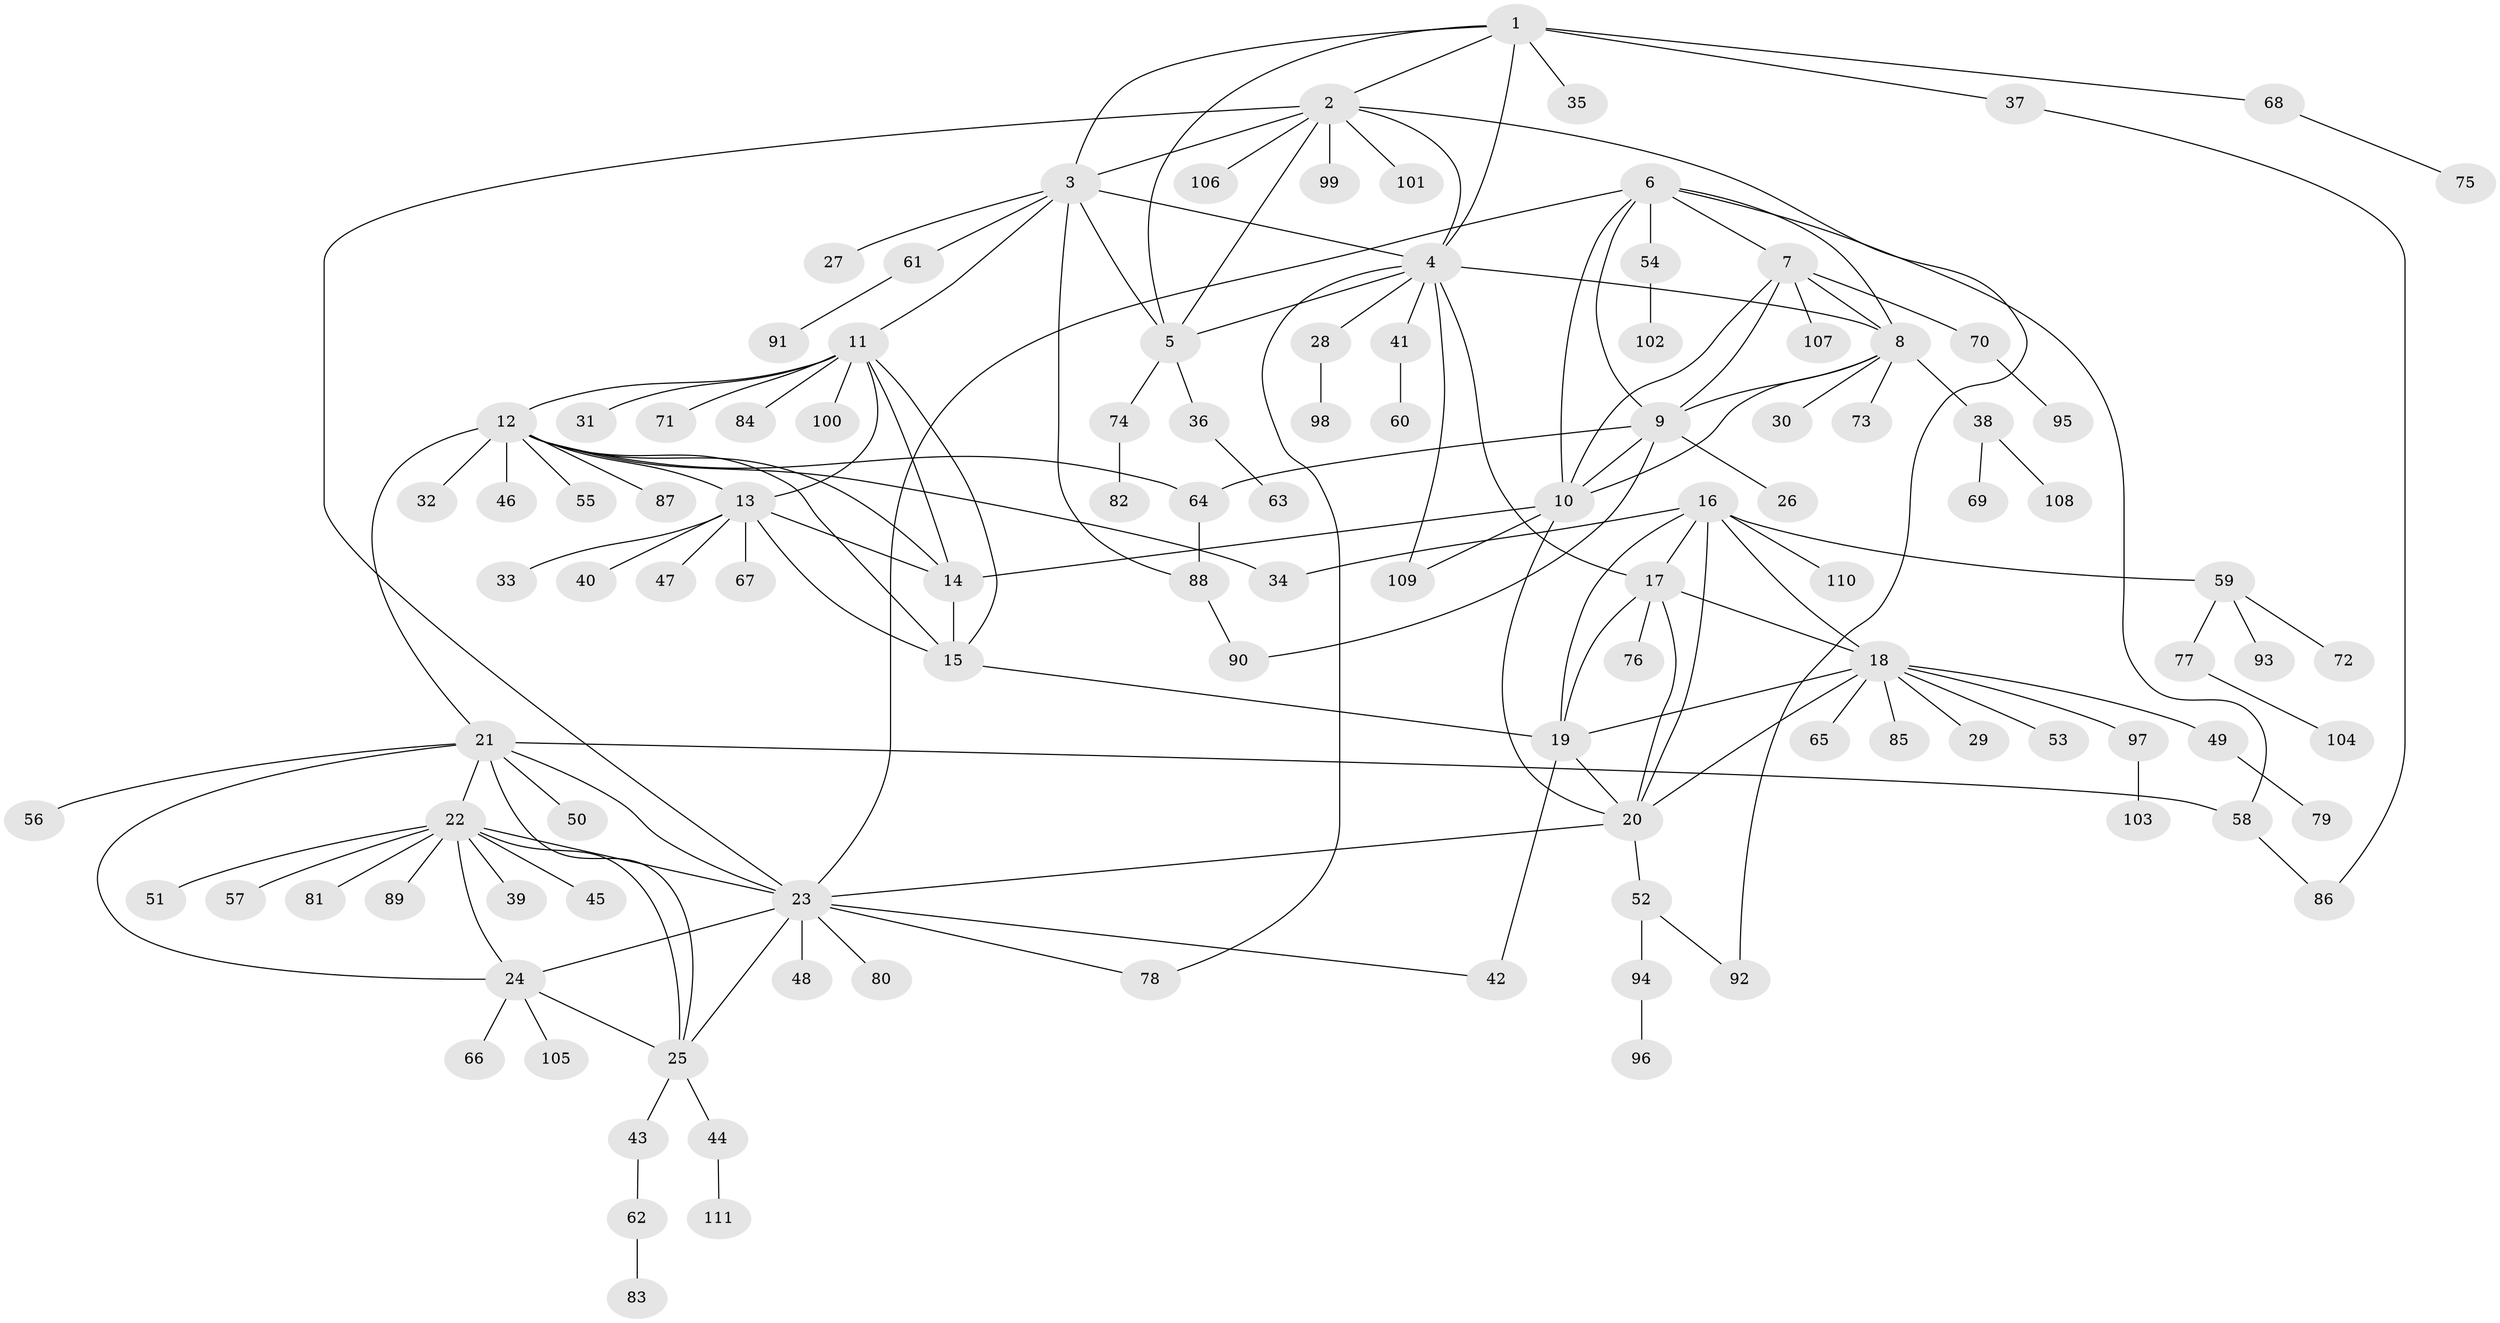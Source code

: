 // Generated by graph-tools (version 1.1) at 2025/02/03/09/25 03:02:41]
// undirected, 111 vertices, 156 edges
graph export_dot {
graph [start="1"]
  node [color=gray90,style=filled];
  1;
  2;
  3;
  4;
  5;
  6;
  7;
  8;
  9;
  10;
  11;
  12;
  13;
  14;
  15;
  16;
  17;
  18;
  19;
  20;
  21;
  22;
  23;
  24;
  25;
  26;
  27;
  28;
  29;
  30;
  31;
  32;
  33;
  34;
  35;
  36;
  37;
  38;
  39;
  40;
  41;
  42;
  43;
  44;
  45;
  46;
  47;
  48;
  49;
  50;
  51;
  52;
  53;
  54;
  55;
  56;
  57;
  58;
  59;
  60;
  61;
  62;
  63;
  64;
  65;
  66;
  67;
  68;
  69;
  70;
  71;
  72;
  73;
  74;
  75;
  76;
  77;
  78;
  79;
  80;
  81;
  82;
  83;
  84;
  85;
  86;
  87;
  88;
  89;
  90;
  91;
  92;
  93;
  94;
  95;
  96;
  97;
  98;
  99;
  100;
  101;
  102;
  103;
  104;
  105;
  106;
  107;
  108;
  109;
  110;
  111;
  1 -- 2;
  1 -- 3;
  1 -- 4;
  1 -- 5;
  1 -- 35;
  1 -- 37;
  1 -- 68;
  2 -- 3;
  2 -- 4;
  2 -- 5;
  2 -- 23;
  2 -- 92;
  2 -- 99;
  2 -- 101;
  2 -- 106;
  3 -- 4;
  3 -- 5;
  3 -- 11;
  3 -- 27;
  3 -- 61;
  3 -- 88;
  4 -- 5;
  4 -- 8;
  4 -- 17;
  4 -- 28;
  4 -- 41;
  4 -- 78;
  4 -- 109;
  5 -- 36;
  5 -- 74;
  6 -- 7;
  6 -- 8;
  6 -- 9;
  6 -- 10;
  6 -- 23;
  6 -- 54;
  6 -- 58;
  7 -- 8;
  7 -- 9;
  7 -- 10;
  7 -- 70;
  7 -- 107;
  8 -- 9;
  8 -- 10;
  8 -- 30;
  8 -- 38;
  8 -- 73;
  9 -- 10;
  9 -- 26;
  9 -- 64;
  9 -- 90;
  10 -- 14;
  10 -- 20;
  10 -- 109;
  11 -- 12;
  11 -- 13;
  11 -- 14;
  11 -- 15;
  11 -- 31;
  11 -- 71;
  11 -- 84;
  11 -- 100;
  12 -- 13;
  12 -- 14;
  12 -- 15;
  12 -- 21;
  12 -- 32;
  12 -- 34;
  12 -- 46;
  12 -- 55;
  12 -- 64;
  12 -- 87;
  13 -- 14;
  13 -- 15;
  13 -- 33;
  13 -- 40;
  13 -- 47;
  13 -- 67;
  14 -- 15;
  15 -- 19;
  16 -- 17;
  16 -- 18;
  16 -- 19;
  16 -- 20;
  16 -- 34;
  16 -- 59;
  16 -- 110;
  17 -- 18;
  17 -- 19;
  17 -- 20;
  17 -- 76;
  18 -- 19;
  18 -- 20;
  18 -- 29;
  18 -- 49;
  18 -- 53;
  18 -- 65;
  18 -- 85;
  18 -- 97;
  19 -- 20;
  19 -- 42;
  20 -- 23;
  20 -- 52;
  21 -- 22;
  21 -- 23;
  21 -- 24;
  21 -- 25;
  21 -- 50;
  21 -- 56;
  21 -- 58;
  22 -- 23;
  22 -- 24;
  22 -- 25;
  22 -- 39;
  22 -- 45;
  22 -- 51;
  22 -- 57;
  22 -- 81;
  22 -- 89;
  23 -- 24;
  23 -- 25;
  23 -- 42;
  23 -- 48;
  23 -- 78;
  23 -- 80;
  24 -- 25;
  24 -- 66;
  24 -- 105;
  25 -- 43;
  25 -- 44;
  28 -- 98;
  36 -- 63;
  37 -- 86;
  38 -- 69;
  38 -- 108;
  41 -- 60;
  43 -- 62;
  44 -- 111;
  49 -- 79;
  52 -- 92;
  52 -- 94;
  54 -- 102;
  58 -- 86;
  59 -- 72;
  59 -- 77;
  59 -- 93;
  61 -- 91;
  62 -- 83;
  64 -- 88;
  68 -- 75;
  70 -- 95;
  74 -- 82;
  77 -- 104;
  88 -- 90;
  94 -- 96;
  97 -- 103;
}

